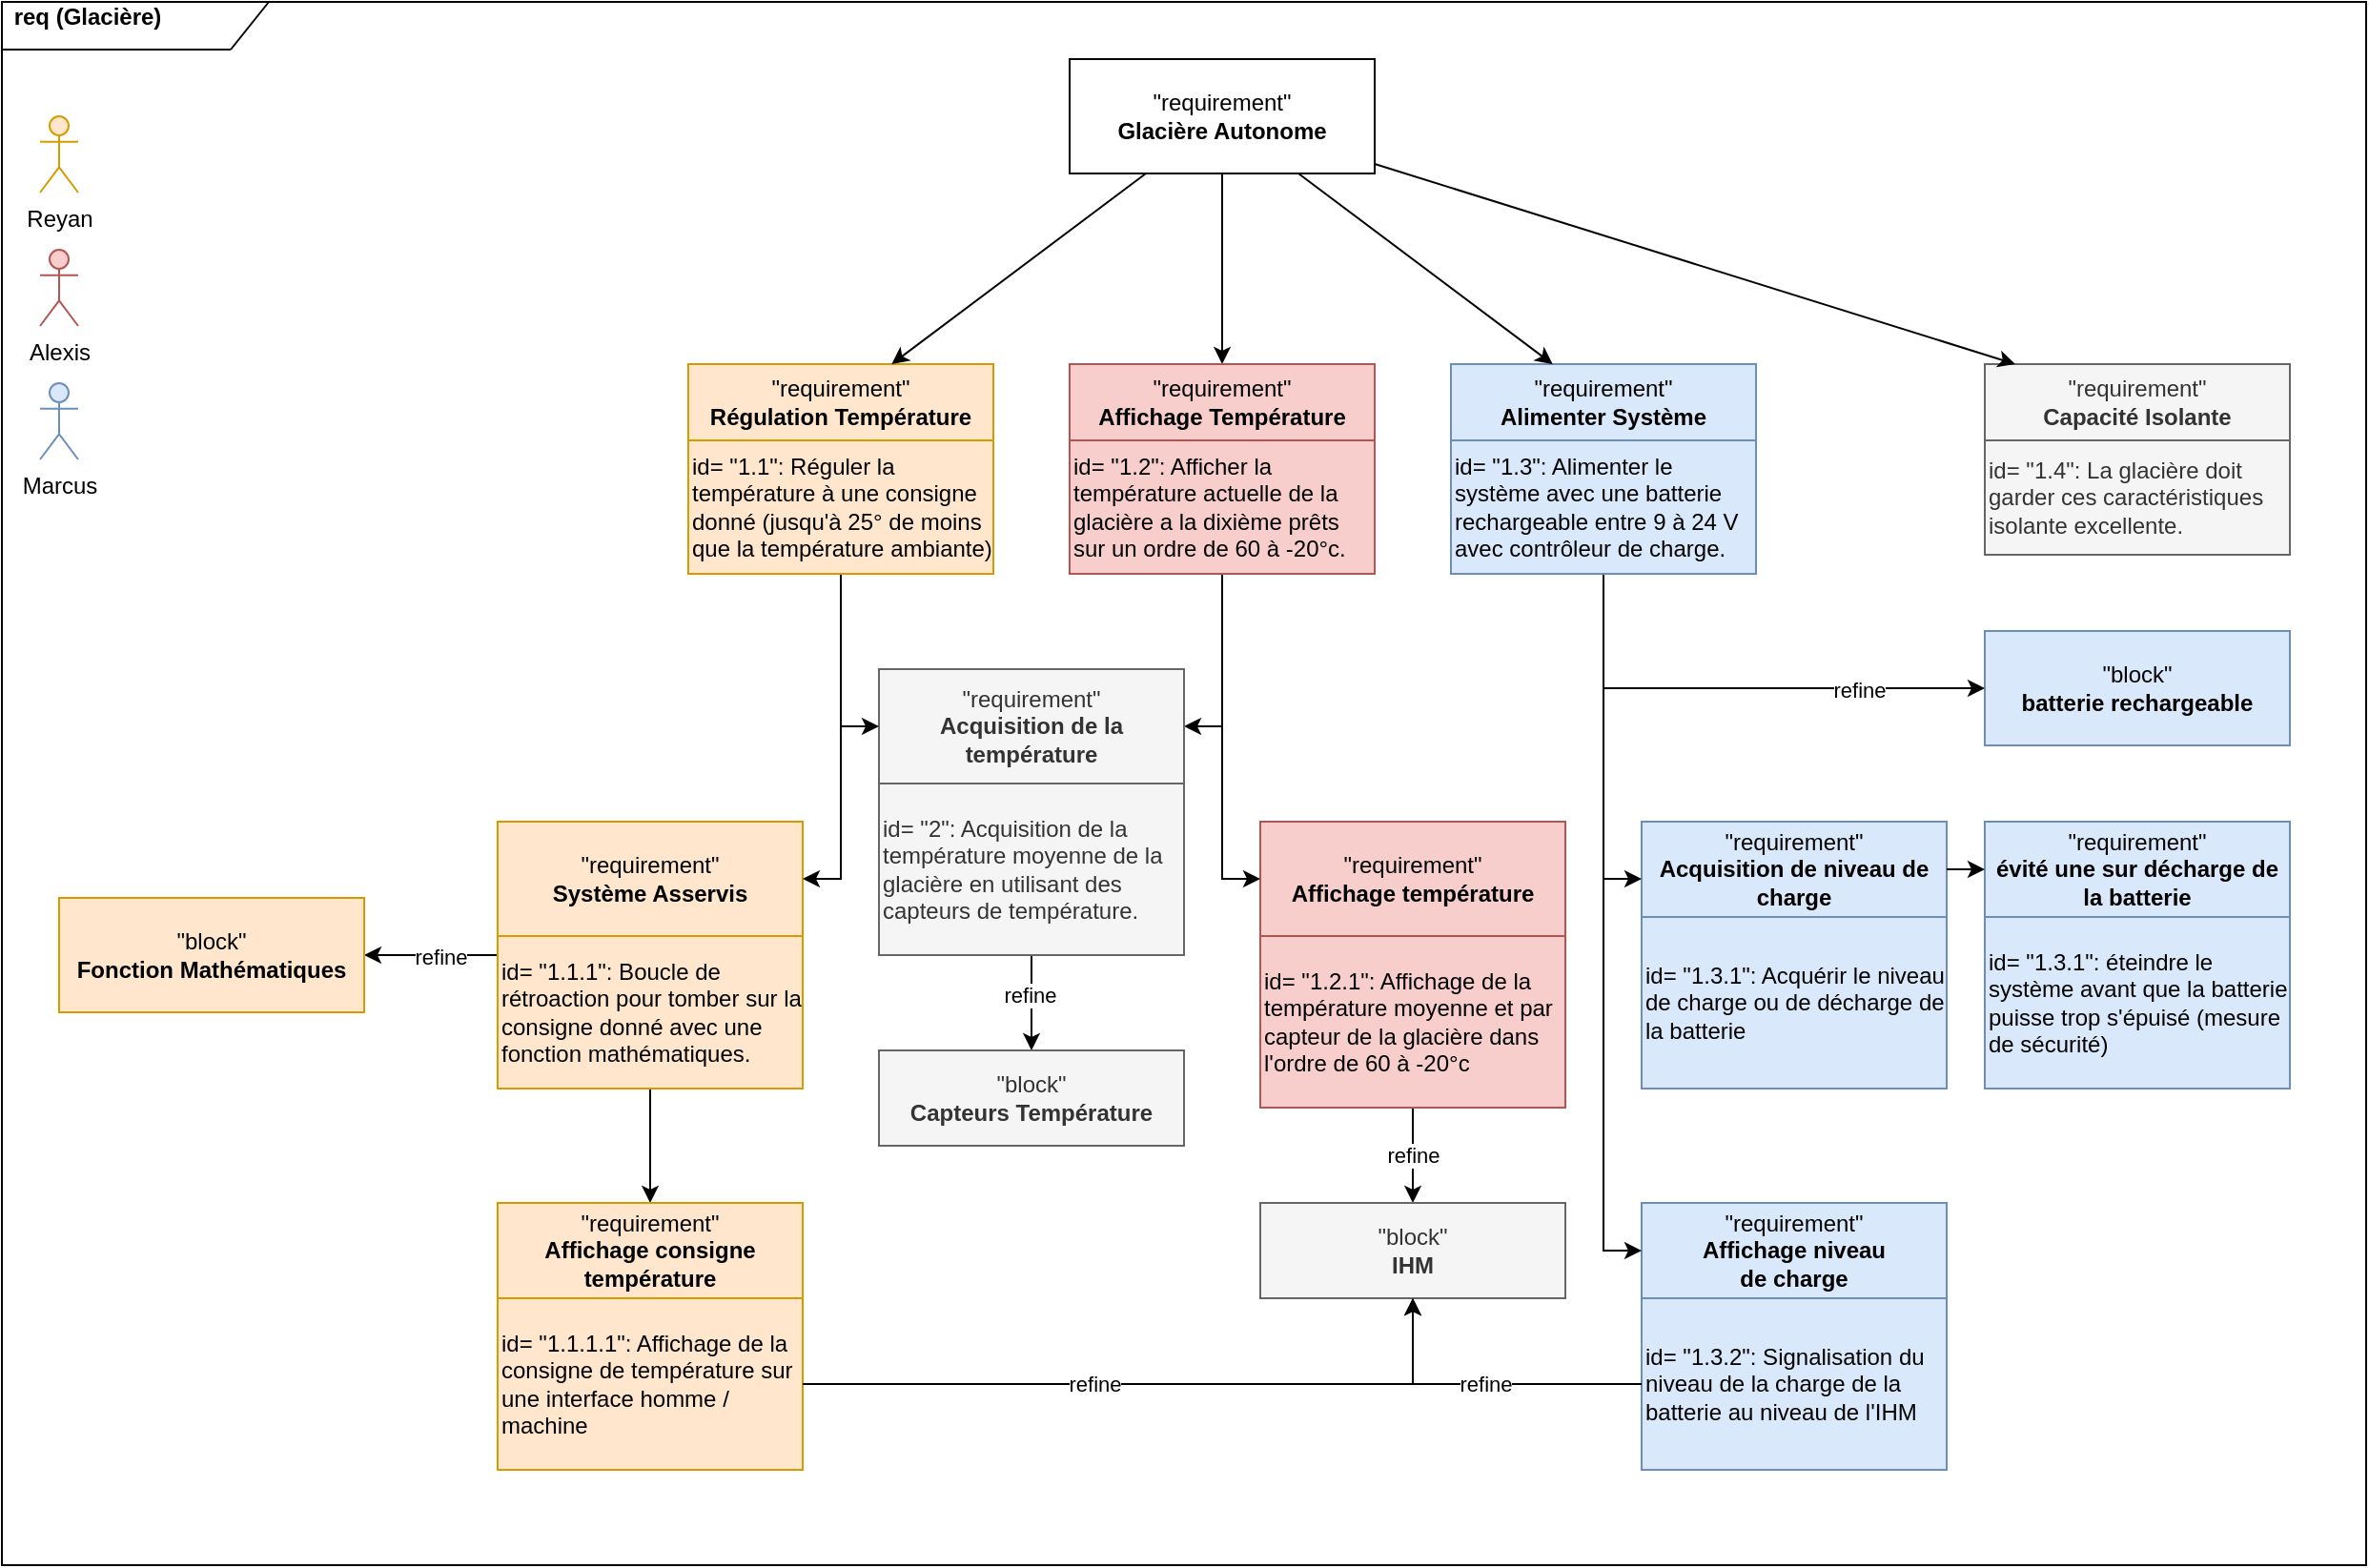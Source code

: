 <mxfile version="21.1.4" type="device">
  <diagram name="Page-1" id="d828vTmZ3IPFZHSPS_5s">
    <mxGraphModel dx="2487" dy="948" grid="0" gridSize="10" guides="1" tooltips="1" connect="1" arrows="1" fold="1" page="0" pageScale="1" pageWidth="827" pageHeight="1169" math="0" shadow="0">
      <root>
        <mxCell id="0" />
        <mxCell id="1" parent="0" />
        <mxCell id="3dtD7fLxrsHRnIuMlbFE-21" value="" style="rounded=0;whiteSpace=wrap;html=1;" vertex="1" parent="1">
          <mxGeometry x="-680" y="180" width="1240" height="820" as="geometry" />
        </mxCell>
        <mxCell id="vh3yxuppE2eWVhP6wH4s-2" value="&lt;b&gt;req (Glacière)&lt;/b&gt;" style="text;html=1;strokeColor=none;fillColor=none;align=center;verticalAlign=middle;whiteSpace=wrap;rounded=0;" parent="1" vertex="1">
          <mxGeometry x="-680" y="180" width="90" height="15" as="geometry" />
        </mxCell>
        <mxCell id="vh3yxuppE2eWVhP6wH4s-8" value="" style="edgeStyle=orthogonalEdgeStyle;rounded=0;orthogonalLoop=1;jettySize=auto;html=1;" parent="1" source="vh3yxuppE2eWVhP6wH4s-3" target="vh3yxuppE2eWVhP6wH4s-5" edge="1">
          <mxGeometry relative="1" as="geometry" />
        </mxCell>
        <mxCell id="vh3yxuppE2eWVhP6wH4s-3" value="&quot;requirement&quot;&lt;br&gt;&lt;b&gt;Glacière Autonome&lt;/b&gt;" style="rounded=0;whiteSpace=wrap;html=1;" parent="1" vertex="1">
          <mxGeometry x="-120" y="210" width="160" height="60" as="geometry" />
        </mxCell>
        <mxCell id="vh3yxuppE2eWVhP6wH4s-4" value="&quot;requirement&quot;&lt;br&gt;&lt;b&gt;Régulation Température&lt;/b&gt;" style="rounded=0;whiteSpace=wrap;html=1;fillColor=#ffe6cc;strokeColor=#d79b00;" parent="1" vertex="1">
          <mxGeometry x="-320" y="370" width="160" height="40" as="geometry" />
        </mxCell>
        <mxCell id="vh3yxuppE2eWVhP6wH4s-35" value="" style="edgeStyle=orthogonalEdgeStyle;rounded=0;orthogonalLoop=1;jettySize=auto;html=1;" parent="1" target="vh3yxuppE2eWVhP6wH4s-19" edge="1">
          <mxGeometry relative="1" as="geometry">
            <mxPoint x="-40.0" y="450" as="sourcePoint" />
            <Array as="points">
              <mxPoint x="-40" y="560" />
            </Array>
          </mxGeometry>
        </mxCell>
        <mxCell id="vh3yxuppE2eWVhP6wH4s-5" value="&quot;requirement&quot;&lt;br&gt;&lt;b&gt;Affichage Température&lt;/b&gt;" style="rounded=0;whiteSpace=wrap;html=1;fillColor=#f8cecc;strokeColor=#b85450;" parent="1" vertex="1">
          <mxGeometry x="-120" y="370" width="160" height="40" as="geometry" />
        </mxCell>
        <mxCell id="vh3yxuppE2eWVhP6wH4s-6" value="&quot;requirement&quot;&lt;br&gt;&lt;b&gt;Alimenter Système&lt;/b&gt;" style="rounded=0;whiteSpace=wrap;html=1;fillColor=#dae8fc;strokeColor=#6c8ebf;" parent="1" vertex="1">
          <mxGeometry x="80" y="370" width="160" height="40" as="geometry" />
        </mxCell>
        <mxCell id="vh3yxuppE2eWVhP6wH4s-7" value="&quot;requirement&quot;&lt;br&gt;&lt;b&gt;Capacité Isolante&lt;/b&gt;" style="rounded=0;whiteSpace=wrap;html=1;fillColor=#f5f5f5;fontColor=#333333;strokeColor=#666666;" parent="1" vertex="1">
          <mxGeometry x="360" y="370" width="160" height="40" as="geometry" />
        </mxCell>
        <mxCell id="vh3yxuppE2eWVhP6wH4s-9" value="" style="endArrow=classic;html=1;rounded=0;" parent="1" source="vh3yxuppE2eWVhP6wH4s-3" target="vh3yxuppE2eWVhP6wH4s-4" edge="1">
          <mxGeometry width="50" height="50" relative="1" as="geometry">
            <mxPoint x="-150" y="390" as="sourcePoint" />
            <mxPoint x="-100" y="340" as="targetPoint" />
          </mxGeometry>
        </mxCell>
        <mxCell id="vh3yxuppE2eWVhP6wH4s-10" value="" style="endArrow=classic;html=1;rounded=0;" parent="1" source="vh3yxuppE2eWVhP6wH4s-3" target="vh3yxuppE2eWVhP6wH4s-6" edge="1">
          <mxGeometry width="50" height="50" relative="1" as="geometry">
            <mxPoint x="-150" y="390" as="sourcePoint" />
            <mxPoint x="-100" y="340" as="targetPoint" />
          </mxGeometry>
        </mxCell>
        <mxCell id="vh3yxuppE2eWVhP6wH4s-11" value="" style="endArrow=classic;html=1;rounded=0;" parent="1" source="vh3yxuppE2eWVhP6wH4s-3" target="vh3yxuppE2eWVhP6wH4s-7" edge="1">
          <mxGeometry width="50" height="50" relative="1" as="geometry">
            <mxPoint x="-30" y="410" as="sourcePoint" />
            <mxPoint x="20" y="360" as="targetPoint" />
          </mxGeometry>
        </mxCell>
        <mxCell id="vh3yxuppE2eWVhP6wH4s-41" value="" style="edgeStyle=orthogonalEdgeStyle;rounded=0;orthogonalLoop=1;jettySize=auto;html=1;" parent="1" source="vh3yxuppE2eWVhP6wH4s-19" target="vh3yxuppE2eWVhP6wH4s-40" edge="1">
          <mxGeometry relative="1" as="geometry" />
        </mxCell>
        <mxCell id="3dtD7fLxrsHRnIuMlbFE-11" value="refine" style="edgeLabel;html=1;align=center;verticalAlign=middle;resizable=0;points=[];" vertex="1" connectable="0" parent="vh3yxuppE2eWVhP6wH4s-41">
          <mxGeometry x="0.582" y="-1" relative="1" as="geometry">
            <mxPoint as="offset" />
          </mxGeometry>
        </mxCell>
        <mxCell id="vh3yxuppE2eWVhP6wH4s-19" value="&quot;requirement&quot;&lt;br&gt;&lt;b&gt;Acquisition de la température&lt;br&gt;&lt;/b&gt;" style="rounded=0;whiteSpace=wrap;html=1;fillColor=#f5f5f5;fontColor=#333333;strokeColor=#666666;" parent="1" vertex="1">
          <mxGeometry x="-220" y="530" width="160" height="60" as="geometry" />
        </mxCell>
        <mxCell id="vh3yxuppE2eWVhP6wH4s-39" value="" style="edgeStyle=orthogonalEdgeStyle;rounded=0;orthogonalLoop=1;jettySize=auto;html=1;" parent="1" source="vh3yxuppE2eWVhP6wH4s-20" target="vh3yxuppE2eWVhP6wH4s-38" edge="1">
          <mxGeometry relative="1" as="geometry" />
        </mxCell>
        <mxCell id="3dtD7fLxrsHRnIuMlbFE-9" value="" style="edgeStyle=orthogonalEdgeStyle;rounded=0;orthogonalLoop=1;jettySize=auto;html=1;exitX=0;exitY=0;exitDx=0;exitDy=0;" edge="1" parent="1" source="3dtD7fLxrsHRnIuMlbFE-6" target="3dtD7fLxrsHRnIuMlbFE-8">
          <mxGeometry relative="1" as="geometry">
            <Array as="points">
              <mxPoint x="-420" y="680" />
            </Array>
          </mxGeometry>
        </mxCell>
        <mxCell id="3dtD7fLxrsHRnIuMlbFE-10" value="refine" style="edgeLabel;html=1;align=center;verticalAlign=middle;resizable=0;points=[];" vertex="1" connectable="0" parent="3dtD7fLxrsHRnIuMlbFE-9">
          <mxGeometry x="0.004" y="1" relative="1" as="geometry">
            <mxPoint as="offset" />
          </mxGeometry>
        </mxCell>
        <mxCell id="vh3yxuppE2eWVhP6wH4s-20" value="&quot;requirement&quot;&lt;br&gt;&lt;b&gt;Système Asservis&lt;/b&gt;" style="rounded=0;whiteSpace=wrap;html=1;fillColor=#ffe6cc;strokeColor=#d79b00;" parent="1" vertex="1">
          <mxGeometry x="-420" y="610" width="160" height="60" as="geometry" />
        </mxCell>
        <mxCell id="vh3yxuppE2eWVhP6wH4s-21" value="&quot;requirement&quot;&lt;br&gt;&lt;b&gt;Affichage température&lt;/b&gt;" style="rounded=0;whiteSpace=wrap;html=1;fillColor=#f8cecc;strokeColor=#b85450;" parent="1" vertex="1">
          <mxGeometry x="-20" y="610" width="160" height="60" as="geometry" />
        </mxCell>
        <mxCell id="vh3yxuppE2eWVhP6wH4s-22" value="&quot;block&quot;&lt;br&gt;&lt;b&gt;batterie rechargeable&lt;/b&gt;" style="rounded=0;whiteSpace=wrap;html=1;fillColor=#dae8fc;strokeColor=#6c8ebf;" parent="1" vertex="1">
          <mxGeometry x="360" y="510" width="160" height="60" as="geometry" />
        </mxCell>
        <mxCell id="vh3yxuppE2eWVhP6wH4s-23" value="&quot;requirement&quot;&lt;br&gt;&lt;b&gt;Acquisition de niveau de charge&lt;/b&gt;" style="rounded=0;whiteSpace=wrap;html=1;fillColor=#dae8fc;strokeColor=#6c8ebf;" parent="1" vertex="1">
          <mxGeometry x="180" y="610" width="160" height="50" as="geometry" />
        </mxCell>
        <mxCell id="vh3yxuppE2eWVhP6wH4s-24" value="&quot;requirement&quot;&lt;br&gt;&lt;b&gt;Affichage niveau &lt;br&gt;de charge&lt;/b&gt;" style="rounded=0;whiteSpace=wrap;html=1;fillColor=#dae8fc;strokeColor=#6c8ebf;" parent="1" vertex="1">
          <mxGeometry x="180" y="810" width="160" height="50" as="geometry" />
        </mxCell>
        <mxCell id="vh3yxuppE2eWVhP6wH4s-25" value="" style="endArrow=classic;html=1;rounded=0;" parent="1" target="vh3yxuppE2eWVhP6wH4s-19" edge="1">
          <mxGeometry width="50" height="50" relative="1" as="geometry">
            <mxPoint x="-240.0" y="450" as="sourcePoint" />
            <mxPoint x="50" y="500" as="targetPoint" />
            <Array as="points">
              <mxPoint x="-240" y="560" />
            </Array>
          </mxGeometry>
        </mxCell>
        <mxCell id="vh3yxuppE2eWVhP6wH4s-32" value="" style="endArrow=classic;html=1;rounded=0;" parent="1" edge="1" target="vh3yxuppE2eWVhP6wH4s-22">
          <mxGeometry width="50" height="50" relative="1" as="geometry">
            <mxPoint x="160" y="470" as="sourcePoint" />
            <mxPoint x="180" y="540" as="targetPoint" />
            <Array as="points">
              <mxPoint x="160" y="540" />
            </Array>
          </mxGeometry>
        </mxCell>
        <mxCell id="3dtD7fLxrsHRnIuMlbFE-5" value="refine" style="edgeLabel;html=1;align=center;verticalAlign=middle;resizable=0;points=[];" vertex="1" connectable="0" parent="vh3yxuppE2eWVhP6wH4s-32">
          <mxGeometry x="0.511" y="-1" relative="1" as="geometry">
            <mxPoint as="offset" />
          </mxGeometry>
        </mxCell>
        <mxCell id="vh3yxuppE2eWVhP6wH4s-33" value="" style="endArrow=classic;html=1;rounded=0;" parent="1" target="vh3yxuppE2eWVhP6wH4s-24" edge="1">
          <mxGeometry width="50" height="50" relative="1" as="geometry">
            <mxPoint x="160" y="470" as="sourcePoint" />
            <mxPoint x="180" y="740" as="targetPoint" />
            <Array as="points">
              <mxPoint x="160" y="835" />
            </Array>
          </mxGeometry>
        </mxCell>
        <mxCell id="vh3yxuppE2eWVhP6wH4s-34" value="" style="endArrow=classic;html=1;rounded=0;" parent="1" edge="1">
          <mxGeometry width="50" height="50" relative="1" as="geometry">
            <mxPoint x="160" y="450" as="sourcePoint" />
            <mxPoint x="180" y="640" as="targetPoint" />
            <Array as="points">
              <mxPoint x="160" y="640" />
            </Array>
          </mxGeometry>
        </mxCell>
        <mxCell id="vh3yxuppE2eWVhP6wH4s-36" value="" style="endArrow=classic;html=1;rounded=0;" parent="1" target="vh3yxuppE2eWVhP6wH4s-21" edge="1">
          <mxGeometry width="50" height="50" relative="1" as="geometry">
            <mxPoint x="-40" y="450" as="sourcePoint" />
            <mxPoint x="20" y="500" as="targetPoint" />
            <Array as="points">
              <mxPoint x="-40" y="640" />
            </Array>
          </mxGeometry>
        </mxCell>
        <mxCell id="vh3yxuppE2eWVhP6wH4s-37" value="" style="endArrow=classic;html=1;rounded=0;" parent="1" target="vh3yxuppE2eWVhP6wH4s-20" edge="1">
          <mxGeometry width="50" height="50" relative="1" as="geometry">
            <mxPoint x="-240.0" y="450" as="sourcePoint" />
            <mxPoint x="-280" y="490" as="targetPoint" />
            <Array as="points">
              <mxPoint x="-240" y="640" />
            </Array>
          </mxGeometry>
        </mxCell>
        <mxCell id="vh3yxuppE2eWVhP6wH4s-38" value="&quot;requirement&quot;&lt;br&gt;&lt;b&gt;Affichage consigne température&lt;/b&gt;" style="rounded=0;whiteSpace=wrap;html=1;fillColor=#ffe6cc;strokeColor=#d79b00;" parent="1" vertex="1">
          <mxGeometry x="-420" y="810" width="160" height="50" as="geometry" />
        </mxCell>
        <mxCell id="vh3yxuppE2eWVhP6wH4s-40" value="&quot;block&quot;&lt;br&gt;&lt;b&gt;Capteurs&amp;nbsp;Température&lt;/b&gt;" style="rounded=0;whiteSpace=wrap;html=1;fillColor=#f5f5f5;fontColor=#333333;strokeColor=#666666;" parent="1" vertex="1">
          <mxGeometry x="-220" y="730" width="160" height="50" as="geometry" />
        </mxCell>
        <mxCell id="vh3yxuppE2eWVhP6wH4s-42" value="id= &quot;1.1&quot;: Réguler la température à une consigne donné (jusqu&#39;à 25° de moins que la température ambiante)" style="rounded=0;whiteSpace=wrap;html=1;align=left;fillColor=#ffe6cc;strokeColor=#d79b00;" parent="1" vertex="1">
          <mxGeometry x="-320" y="410" width="160" height="70" as="geometry" />
        </mxCell>
        <mxCell id="vh3yxuppE2eWVhP6wH4s-43" value="id= &quot;1.2&quot;: Afficher la température actuelle de la glacière a la dixième prêts sur un ordre de 60 à -20°c.&amp;nbsp;" style="rounded=0;whiteSpace=wrap;html=1;align=left;fillColor=#f8cecc;strokeColor=#b85450;" parent="1" vertex="1">
          <mxGeometry x="-120" y="410" width="160" height="70" as="geometry" />
        </mxCell>
        <mxCell id="vh3yxuppE2eWVhP6wH4s-44" value="id= &quot;1.3&quot;: Alimenter le système avec une batterie rechargeable entre 9 à 24 V avec contrôleur de charge." style="rounded=0;whiteSpace=wrap;html=1;align=left;fillColor=#dae8fc;strokeColor=#6c8ebf;" parent="1" vertex="1">
          <mxGeometry x="80" y="410" width="160" height="70" as="geometry" />
        </mxCell>
        <mxCell id="vh3yxuppE2eWVhP6wH4s-45" value="id= &quot;1.4&quot;: La glacière doit garder ces caractéristiques isolante excellente." style="rounded=0;whiteSpace=wrap;html=1;align=left;fillColor=#f5f5f5;fontColor=#333333;strokeColor=#666666;" parent="1" vertex="1">
          <mxGeometry x="360" y="410" width="160" height="60" as="geometry" />
        </mxCell>
        <mxCell id="vh3yxuppE2eWVhP6wH4s-46" value="id= &quot;1.3.1&quot;: Acquérir le niveau de charge ou de décharge de la batterie&amp;nbsp;" style="rounded=0;whiteSpace=wrap;html=1;align=left;fillColor=#dae8fc;strokeColor=#6c8ebf;" parent="1" vertex="1">
          <mxGeometry x="180" y="660" width="160" height="90" as="geometry" />
        </mxCell>
        <mxCell id="3dtD7fLxrsHRnIuMlbFE-13" value="refine" style="edgeStyle=orthogonalEdgeStyle;rounded=0;orthogonalLoop=1;jettySize=auto;html=1;" edge="1" parent="1" source="3dtD7fLxrsHRnIuMlbFE-1" target="3dtD7fLxrsHRnIuMlbFE-12">
          <mxGeometry relative="1" as="geometry" />
        </mxCell>
        <mxCell id="3dtD7fLxrsHRnIuMlbFE-1" value="id= &quot;1.2.1&quot;: Affichage de la température moyenne et par capteur de la glacière dans l&#39;ordre de 60 à -20°c" style="rounded=0;whiteSpace=wrap;html=1;align=left;fillColor=#f8cecc;strokeColor=#b85450;" vertex="1" parent="1">
          <mxGeometry x="-20" y="670" width="160" height="90" as="geometry" />
        </mxCell>
        <mxCell id="3dtD7fLxrsHRnIuMlbFE-3" value="id= &quot;1.1.1.1&quot;: Affichage de la consigne de température sur une interface homme / machine" style="rounded=0;whiteSpace=wrap;html=1;align=left;fillColor=#ffe6cc;strokeColor=#d79b00;" vertex="1" parent="1">
          <mxGeometry x="-420" y="860" width="160" height="90" as="geometry" />
        </mxCell>
        <mxCell id="3dtD7fLxrsHRnIuMlbFE-4" value="id= &quot;1.3.2&quot;: Signalisation du niveau de la charge de la batterie au niveau de l&#39;IHM" style="rounded=0;whiteSpace=wrap;html=1;align=left;fillColor=#dae8fc;strokeColor=#6c8ebf;" vertex="1" parent="1">
          <mxGeometry x="180" y="860" width="160" height="90" as="geometry" />
        </mxCell>
        <mxCell id="3dtD7fLxrsHRnIuMlbFE-6" value="id= &quot;1.1.1&quot;: Boucle de rétroaction pour tomber sur la consigne donné avec une fonction mathématiques.&amp;nbsp;&amp;nbsp;" style="rounded=0;whiteSpace=wrap;html=1;align=left;fillColor=#ffe6cc;strokeColor=#d79b00;" vertex="1" parent="1">
          <mxGeometry x="-420" y="670" width="160" height="80" as="geometry" />
        </mxCell>
        <mxCell id="3dtD7fLxrsHRnIuMlbFE-7" value="id= &quot;2&quot;: Acquisition de la température moyenne de la glacière en utilisant des capteurs de température.&amp;nbsp;" style="rounded=0;whiteSpace=wrap;html=1;align=left;fillColor=#f5f5f5;fontColor=#333333;strokeColor=#666666;" vertex="1" parent="1">
          <mxGeometry x="-220" y="590" width="160" height="90" as="geometry" />
        </mxCell>
        <mxCell id="3dtD7fLxrsHRnIuMlbFE-8" value="&quot;block&quot;&lt;br&gt;&lt;b&gt;Fonction Mathématiques&lt;/b&gt;" style="rounded=0;whiteSpace=wrap;html=1;fillColor=#ffe6cc;strokeColor=#d79b00;" vertex="1" parent="1">
          <mxGeometry x="-650" y="650" width="160" height="60" as="geometry" />
        </mxCell>
        <mxCell id="3dtD7fLxrsHRnIuMlbFE-12" value="&quot;block&quot;&lt;br&gt;&lt;b&gt;IHM&lt;/b&gt;" style="rounded=0;whiteSpace=wrap;html=1;fillColor=#f5f5f5;fontColor=#333333;strokeColor=#666666;" vertex="1" parent="1">
          <mxGeometry x="-20" y="810" width="160" height="50" as="geometry" />
        </mxCell>
        <mxCell id="3dtD7fLxrsHRnIuMlbFE-14" value="" style="endArrow=classic;html=1;rounded=0;" edge="1" parent="1" source="3dtD7fLxrsHRnIuMlbFE-3" target="3dtD7fLxrsHRnIuMlbFE-12">
          <mxGeometry width="50" height="50" relative="1" as="geometry">
            <mxPoint x="220" y="750" as="sourcePoint" />
            <mxPoint x="270" y="700" as="targetPoint" />
            <Array as="points">
              <mxPoint x="60" y="905" />
            </Array>
          </mxGeometry>
        </mxCell>
        <mxCell id="3dtD7fLxrsHRnIuMlbFE-15" value="refine" style="edgeLabel;html=1;align=center;verticalAlign=middle;resizable=0;points=[];" vertex="1" connectable="0" parent="3dtD7fLxrsHRnIuMlbFE-14">
          <mxGeometry x="-0.165" relative="1" as="geometry">
            <mxPoint as="offset" />
          </mxGeometry>
        </mxCell>
        <mxCell id="3dtD7fLxrsHRnIuMlbFE-16" value="refine" style="endArrow=classic;html=1;rounded=0;" edge="1" parent="1" source="3dtD7fLxrsHRnIuMlbFE-4" target="3dtD7fLxrsHRnIuMlbFE-12">
          <mxGeometry width="50" height="50" relative="1" as="geometry">
            <mxPoint x="390" y="860" as="sourcePoint" />
            <mxPoint x="440" y="810" as="targetPoint" />
            <Array as="points">
              <mxPoint x="60" y="905" />
            </Array>
          </mxGeometry>
        </mxCell>
        <mxCell id="3dtD7fLxrsHRnIuMlbFE-17" value="&quot;requirement&quot;&lt;br&gt;&lt;b&gt;évité une sur décharge&amp;nbsp;de la batterie&lt;/b&gt;" style="rounded=0;whiteSpace=wrap;html=1;fillColor=#dae8fc;strokeColor=#6c8ebf;" vertex="1" parent="1">
          <mxGeometry x="360" y="610" width="160" height="50" as="geometry" />
        </mxCell>
        <mxCell id="3dtD7fLxrsHRnIuMlbFE-18" value="id= &quot;1.3.1&quot;: éteindre le système avant que la batterie puisse trop s&#39;épuisé (mesure de sécurité)" style="rounded=0;whiteSpace=wrap;html=1;align=left;fillColor=#dae8fc;strokeColor=#6c8ebf;" vertex="1" parent="1">
          <mxGeometry x="360" y="660" width="160" height="90" as="geometry" />
        </mxCell>
        <mxCell id="3dtD7fLxrsHRnIuMlbFE-20" value="" style="endArrow=classic;html=1;rounded=0;" edge="1" parent="1" source="vh3yxuppE2eWVhP6wH4s-23" target="3dtD7fLxrsHRnIuMlbFE-17">
          <mxGeometry width="50" height="50" relative="1" as="geometry">
            <mxPoint x="330" y="710" as="sourcePoint" />
            <mxPoint x="380" y="660" as="targetPoint" />
          </mxGeometry>
        </mxCell>
        <mxCell id="3dtD7fLxrsHRnIuMlbFE-22" value="" style="endArrow=none;html=1;rounded=0;" edge="1" parent="1">
          <mxGeometry width="50" height="50" relative="1" as="geometry">
            <mxPoint x="-680" y="205" as="sourcePoint" />
            <mxPoint x="-560" y="205" as="targetPoint" />
          </mxGeometry>
        </mxCell>
        <mxCell id="3dtD7fLxrsHRnIuMlbFE-23" value="" style="endArrow=none;html=1;rounded=0;" edge="1" parent="1">
          <mxGeometry width="50" height="50" relative="1" as="geometry">
            <mxPoint x="-560" y="205" as="sourcePoint" />
            <mxPoint x="-540" y="180" as="targetPoint" />
          </mxGeometry>
        </mxCell>
        <mxCell id="3dtD7fLxrsHRnIuMlbFE-24" value="Reyan" style="shape=umlActor;verticalLabelPosition=bottom;verticalAlign=top;html=1;outlineConnect=0;fillColor=#ffe6cc;strokeColor=#d79b00;" vertex="1" parent="1">
          <mxGeometry x="-660" y="240" width="20" height="40" as="geometry" />
        </mxCell>
        <mxCell id="3dtD7fLxrsHRnIuMlbFE-25" value="Alexis" style="shape=umlActor;verticalLabelPosition=bottom;verticalAlign=top;html=1;outlineConnect=0;fillColor=#f8cecc;strokeColor=#b85450;" vertex="1" parent="1">
          <mxGeometry x="-660" y="310" width="20" height="40" as="geometry" />
        </mxCell>
        <mxCell id="3dtD7fLxrsHRnIuMlbFE-26" value="Marcus" style="shape=umlActor;verticalLabelPosition=bottom;verticalAlign=top;html=1;outlineConnect=0;fillColor=#dae8fc;strokeColor=#6c8ebf;" vertex="1" parent="1">
          <mxGeometry x="-660" y="380" width="20" height="40" as="geometry" />
        </mxCell>
      </root>
    </mxGraphModel>
  </diagram>
</mxfile>
